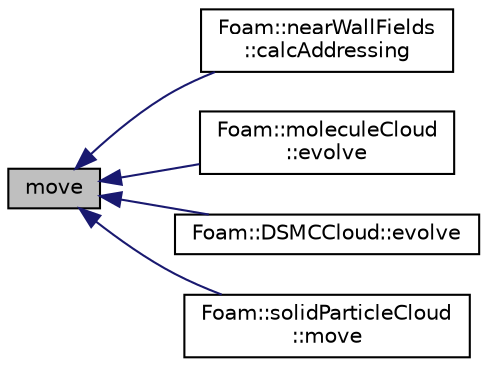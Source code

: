 digraph "move"
{
  bgcolor="transparent";
  edge [fontname="Helvetica",fontsize="10",labelfontname="Helvetica",labelfontsize="10"];
  node [fontname="Helvetica",fontsize="10",shape=record];
  rankdir="LR";
  Node1 [label="move",height=0.2,width=0.4,color="black", fillcolor="grey75", style="filled", fontcolor="black"];
  Node1 -> Node2 [dir="back",color="midnightblue",fontsize="10",style="solid",fontname="Helvetica"];
  Node2 [label="Foam::nearWallFields\l::calcAddressing",height=0.2,width=0.4,color="black",URL="$a01580.html#a7097a017d4eac4116d58a3cdbf507891",tooltip="Calculate addressing from cells back to patch faces. "];
  Node1 -> Node3 [dir="back",color="midnightblue",fontsize="10",style="solid",fontname="Helvetica"];
  Node3 [label="Foam::moleculeCloud\l::evolve",height=0.2,width=0.4,color="black",URL="$a01521.html#a9e3bb886209d951167cd385c1ffe0b00",tooltip="Evolve the molecules (move, calculate forces, control state etc) "];
  Node1 -> Node4 [dir="back",color="midnightblue",fontsize="10",style="solid",fontname="Helvetica"];
  Node4 [label="Foam::DSMCCloud::evolve",height=0.2,width=0.4,color="black",URL="$a00583.html#a9e3bb886209d951167cd385c1ffe0b00",tooltip="Evolve the cloud (move, collide) "];
  Node1 -> Node5 [dir="back",color="midnightblue",fontsize="10",style="solid",fontname="Helvetica"];
  Node5 [label="Foam::solidParticleCloud\l::move",height=0.2,width=0.4,color="black",URL="$a02371.html#a2af9527a736cc86f1606ee85e3aa7e00",tooltip="Move the particles under the influence of the given. "];
}
